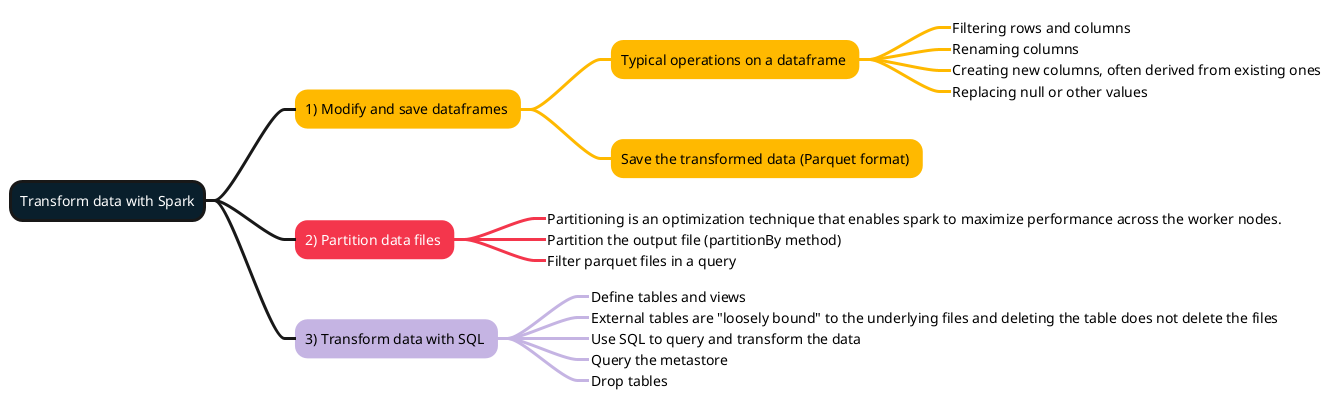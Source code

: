 @startmindmap
<style>
node {
    Margin 30
}
:depth(0) {
    BackgroundColor #091f2c
    FontColor #ffffff
    LineThickness 3.0
}
.topic1 {
    BackgroundColor #ffb900
    LineColor #ffb900
    LineThickness 3.0
    FontColor #000000
}
.topic2 {
    BackgroundColor #f4364c
    LineColor #f4364c
    LineThickness 3.0
    FontColor #ffffff
}
.topic3 {
    BackgroundColor #c5b4e3
    LineColor #c5b4e3
    LineThickness 3.0
    FontColor #000000
}
.topic4 {
    BackgroundColor #e1d3c7
    LineColor #e1d3c7
    LineThickness 3.0
    FontColor #000000
}
.topic5 {
    BackgroundColor #07641d
    LineColor #07641d
    LineThickness 3.0
    FontColor #ffffff
}
</style>
+ Transform data with Spark
++ 1) Modify and save dataframes <<topic1>>
+++ Typical operations on a dataframe <<topic1>>
++++_ Filtering rows and columns
++++_ Renaming columns
++++_ Creating new columns, often derived from existing ones
++++_ Replacing null or other values
+++ Save the transformed data (Parquet format) <<topic1>>
++ 2) Partition data files <<topic2>>
+++_ Partitioning is an optimization technique that enables spark to maximize performance across the worker nodes.
+++_ Partition the output file (partitionBy method)
+++_ Filter parquet files in a query
++ 3) Transform data with SQL <<topic3>>
+++_ Define tables and views
+++_ External tables are "loosely bound" to the underlying files and deleting the table does not delete the files
+++_ Use SQL to query and transform the data
+++_ Query the metastore
+++_ Drop tables
@endmindmap
